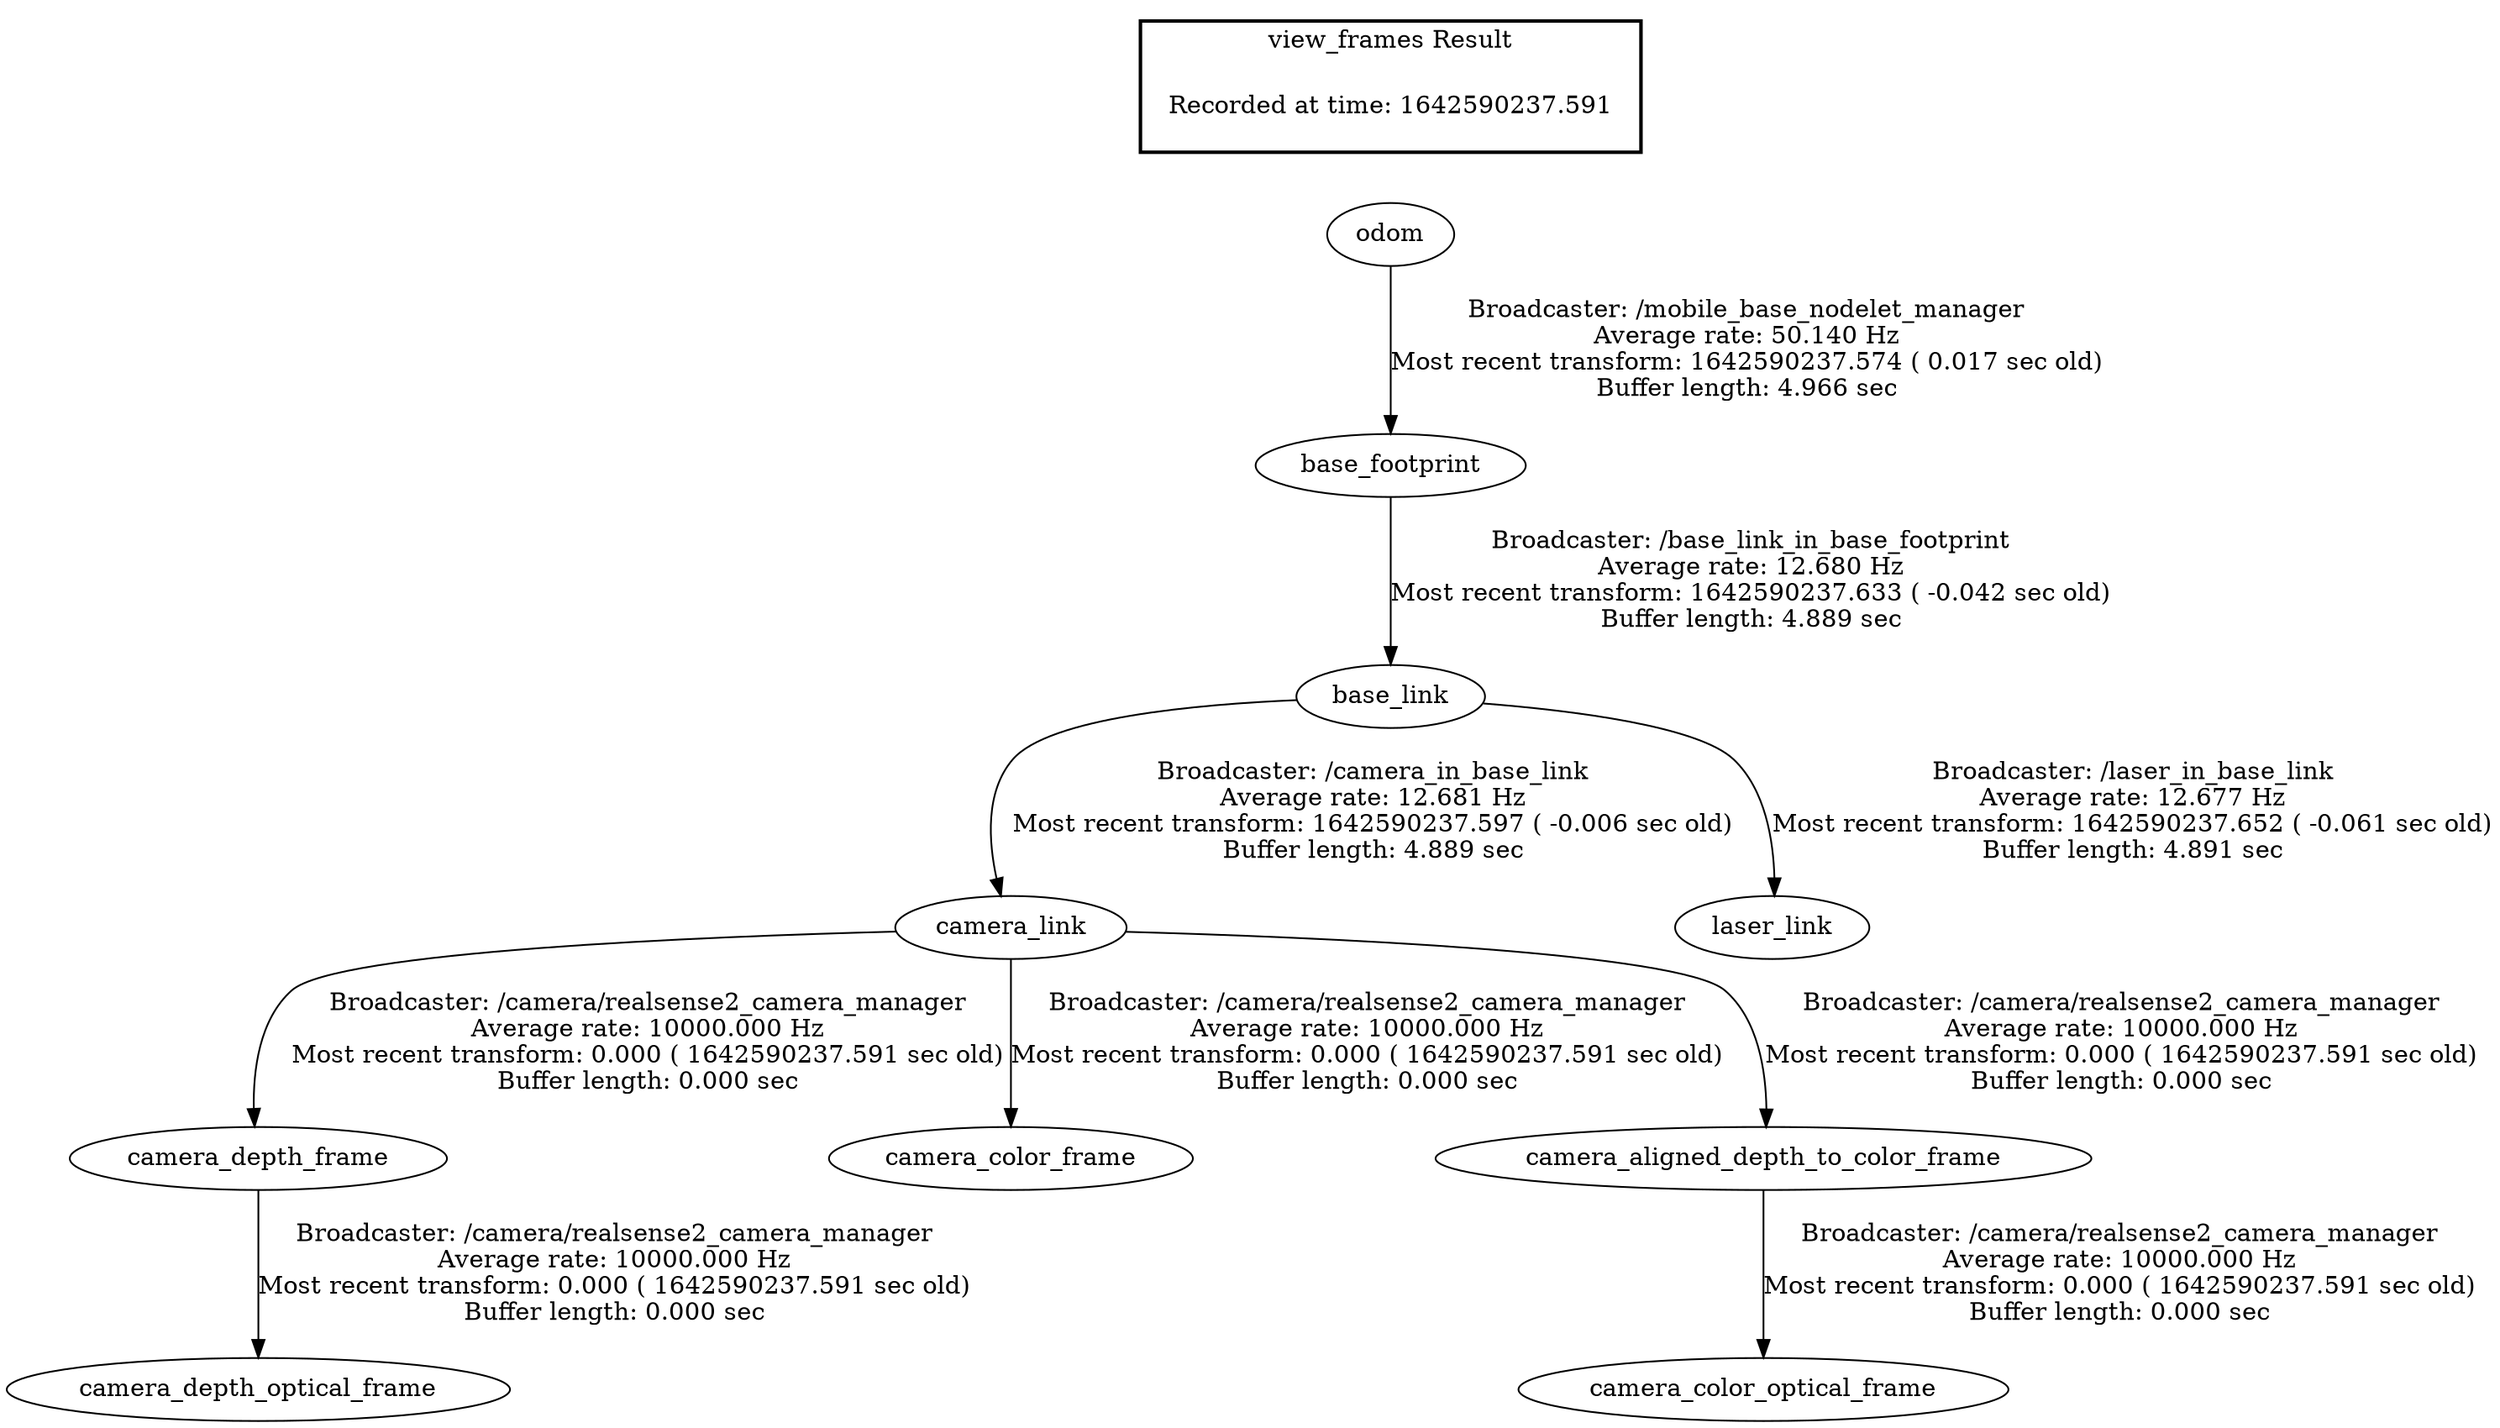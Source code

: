 digraph G {
"odom" -> "base_footprint"[label="Broadcaster: /mobile_base_nodelet_manager\nAverage rate: 50.140 Hz\nMost recent transform: 1642590237.574 ( 0.017 sec old)\nBuffer length: 4.966 sec\n"];
"camera_link" -> "camera_depth_frame"[label="Broadcaster: /camera/realsense2_camera_manager\nAverage rate: 10000.000 Hz\nMost recent transform: 0.000 ( 1642590237.591 sec old)\nBuffer length: 0.000 sec\n"];
"base_link" -> "camera_link"[label="Broadcaster: /camera_in_base_link\nAverage rate: 12.681 Hz\nMost recent transform: 1642590237.597 ( -0.006 sec old)\nBuffer length: 4.889 sec\n"];
"camera_depth_frame" -> "camera_depth_optical_frame"[label="Broadcaster: /camera/realsense2_camera_manager\nAverage rate: 10000.000 Hz\nMost recent transform: 0.000 ( 1642590237.591 sec old)\nBuffer length: 0.000 sec\n"];
"camera_link" -> "camera_color_frame"[label="Broadcaster: /camera/realsense2_camera_manager\nAverage rate: 10000.000 Hz\nMost recent transform: 0.000 ( 1642590237.591 sec old)\nBuffer length: 0.000 sec\n"];
"camera_aligned_depth_to_color_frame" -> "camera_color_optical_frame"[label="Broadcaster: /camera/realsense2_camera_manager\nAverage rate: 10000.000 Hz\nMost recent transform: 0.000 ( 1642590237.591 sec old)\nBuffer length: 0.000 sec\n"];
"camera_link" -> "camera_aligned_depth_to_color_frame"[label="Broadcaster: /camera/realsense2_camera_manager\nAverage rate: 10000.000 Hz\nMost recent transform: 0.000 ( 1642590237.591 sec old)\nBuffer length: 0.000 sec\n"];
"base_footprint" -> "base_link"[label="Broadcaster: /base_link_in_base_footprint\nAverage rate: 12.680 Hz\nMost recent transform: 1642590237.633 ( -0.042 sec old)\nBuffer length: 4.889 sec\n"];
"base_link" -> "laser_link"[label="Broadcaster: /laser_in_base_link\nAverage rate: 12.677 Hz\nMost recent transform: 1642590237.652 ( -0.061 sec old)\nBuffer length: 4.891 sec\n"];
edge [style=invis];
 subgraph cluster_legend { style=bold; color=black; label ="view_frames Result";
"Recorded at time: 1642590237.591"[ shape=plaintext ] ;
 }->"odom";
}